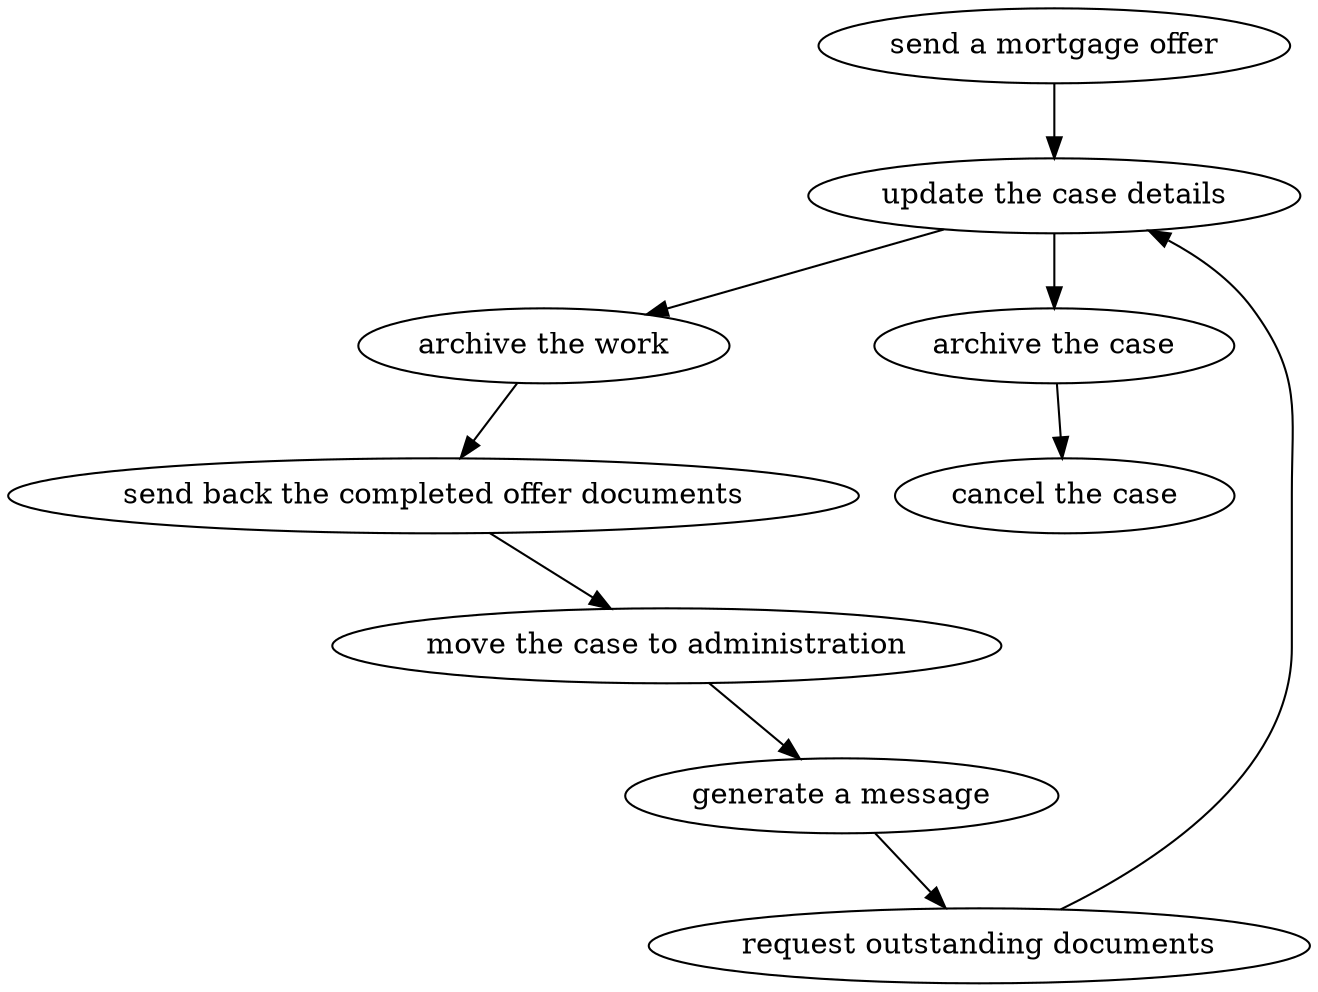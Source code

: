 strict digraph "doc-9.2" {
	graph [name="doc-9.2"];
	"send a mortgage offer"	[attrs="{'type': 'Activity', 'label': 'send a mortgage offer'}"];
	"update the case details"	[attrs="{'type': 'Activity', 'label': 'update the case details'}"];
	"send a mortgage offer" -> "update the case details"	[attrs="{'type': 'flow', 'label': 'flow'}"];
	"archive the work"	[attrs="{'type': 'Activity', 'label': 'archive the work'}"];
	"update the case details" -> "archive the work"	[attrs="{'type': 'flow', 'label': 'flow'}"];
	"archive the case"	[attrs="{'type': 'Activity', 'label': 'archive the case'}"];
	"update the case details" -> "archive the case"	[attrs="{'type': 'flow', 'label': 'flow'}"];
	"send back the completed offer documents"	[attrs="{'type': 'Activity', 'label': 'send back the completed offer documents'}"];
	"archive the work" -> "send back the completed offer documents"	[attrs="{'type': 'flow', 'label': 'flow'}"];
	"move the case to administration"	[attrs="{'type': 'Activity', 'label': 'move the case to administration'}"];
	"send back the completed offer documents" -> "move the case to administration"	[attrs="{'type': 'flow', 'label': 'flow'}"];
	"generate a message"	[attrs="{'type': 'Activity', 'label': 'generate a message'}"];
	"move the case to administration" -> "generate a message"	[attrs="{'type': 'flow', 'label': 'flow'}"];
	"request outstanding documents"	[attrs="{'type': 'Activity', 'label': 'request outstanding documents'}"];
	"generate a message" -> "request outstanding documents"	[attrs="{'type': 'flow', 'label': 'flow'}"];
	"request outstanding documents" -> "update the case details"	[attrs="{'type': 'flow', 'label': 'flow'}"];
	"cancel the case"	[attrs="{'type': 'Activity', 'label': 'cancel the case'}"];
	"archive the case" -> "cancel the case"	[attrs="{'type': 'flow', 'label': 'flow'}"];
}
